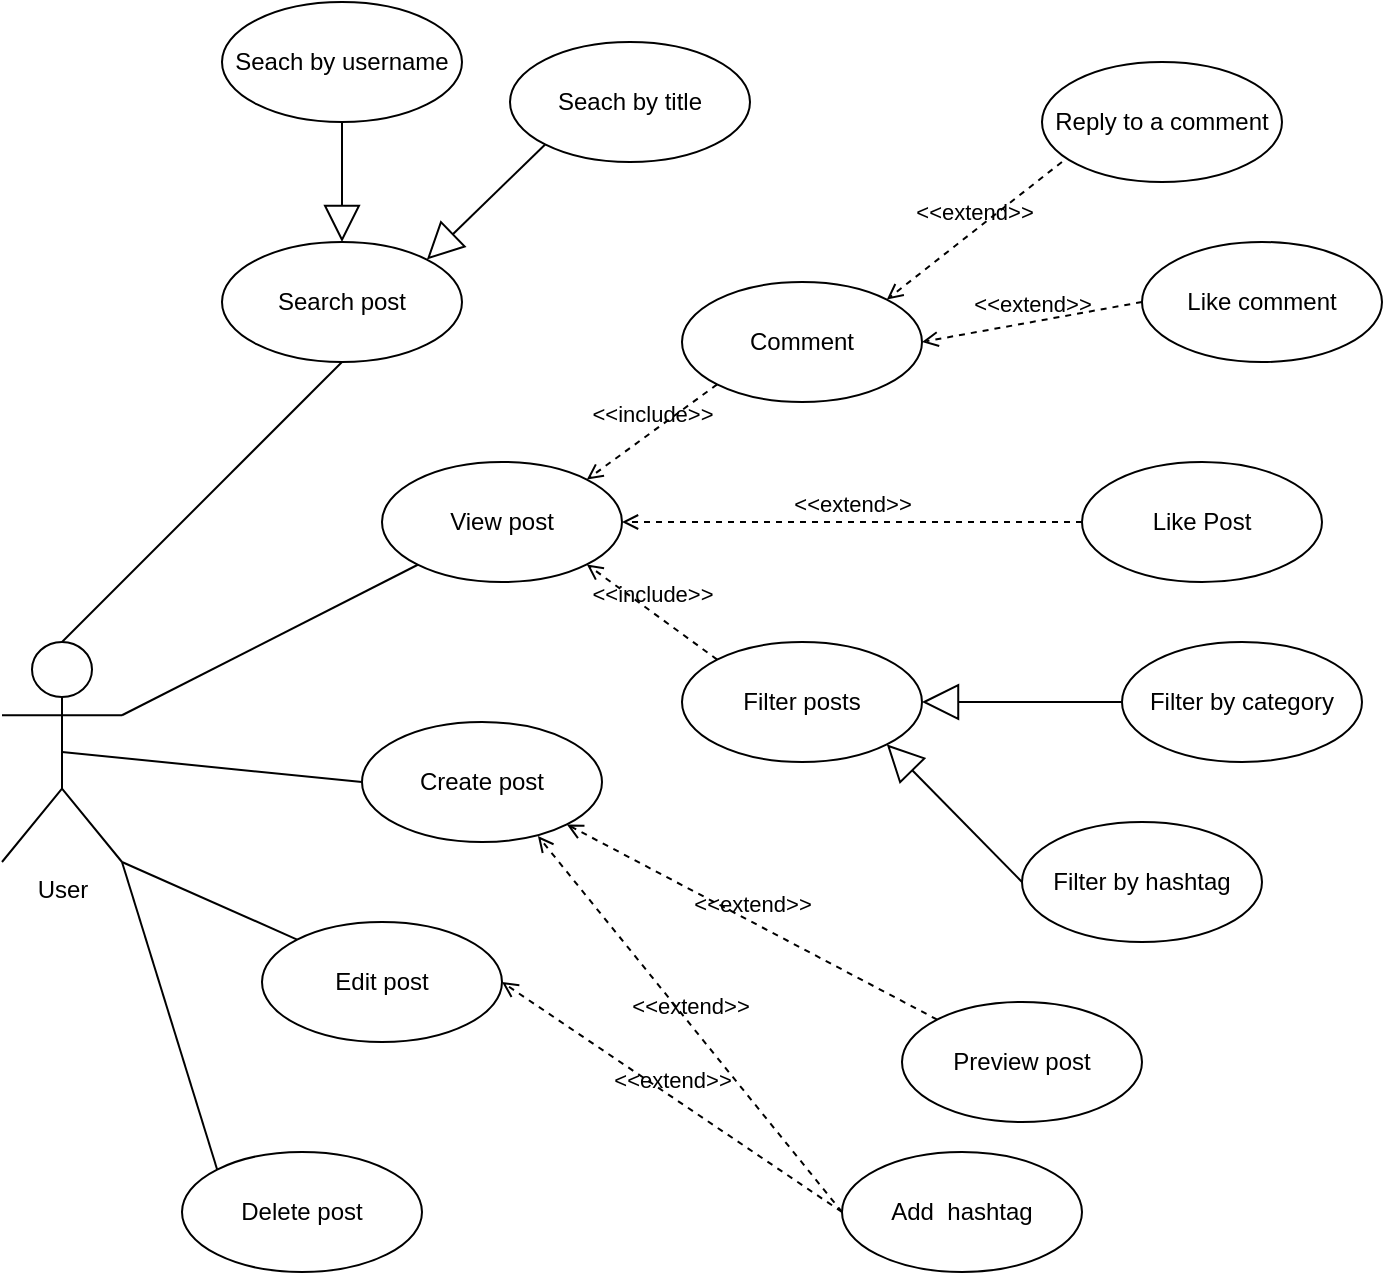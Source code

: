 <mxfile version="26.1.0">
  <diagram name="Page-1" id="FDkSHLL1_wONDdfmWhA5">
    <mxGraphModel dx="1674" dy="772" grid="1" gridSize="10" guides="1" tooltips="1" connect="1" arrows="1" fold="1" page="1" pageScale="1" pageWidth="827" pageHeight="1169" math="0" shadow="0">
      <root>
        <mxCell id="0" />
        <mxCell id="1" parent="0" />
        <mxCell id="xzcxkjEjDcR0DAZ7x_NI-1" value="User" style="shape=umlActor;verticalLabelPosition=bottom;verticalAlign=top;html=1;outlineConnect=0;" parent="1" vertex="1">
          <mxGeometry x="100" y="330" width="60" height="110" as="geometry" />
        </mxCell>
        <mxCell id="xzcxkjEjDcR0DAZ7x_NI-2" value="Create post" style="ellipse;whiteSpace=wrap;html=1;" parent="1" vertex="1">
          <mxGeometry x="280" y="370" width="120" height="60" as="geometry" />
        </mxCell>
        <mxCell id="xzcxkjEjDcR0DAZ7x_NI-3" value="View post" style="ellipse;whiteSpace=wrap;html=1;" parent="1" vertex="1">
          <mxGeometry x="290" y="240" width="120" height="60" as="geometry" />
        </mxCell>
        <mxCell id="xzcxkjEjDcR0DAZ7x_NI-4" value="Edit&lt;span style=&quot;background-color: transparent; color: light-dark(rgb(0, 0, 0), rgb(255, 255, 255));&quot;&gt;&amp;nbsp;post&lt;/span&gt;" style="ellipse;whiteSpace=wrap;html=1;" parent="1" vertex="1">
          <mxGeometry x="230" y="470" width="120" height="60" as="geometry" />
        </mxCell>
        <mxCell id="xzcxkjEjDcR0DAZ7x_NI-5" value="Delete post" style="ellipse;whiteSpace=wrap;html=1;" parent="1" vertex="1">
          <mxGeometry x="190" y="585" width="120" height="60" as="geometry" />
        </mxCell>
        <mxCell id="xzcxkjEjDcR0DAZ7x_NI-6" value="Comment" style="ellipse;whiteSpace=wrap;html=1;" parent="1" vertex="1">
          <mxGeometry x="440" y="150" width="120" height="60" as="geometry" />
        </mxCell>
        <mxCell id="xzcxkjEjDcR0DAZ7x_NI-13" value="Reply to a comment" style="ellipse;whiteSpace=wrap;html=1;" parent="1" vertex="1">
          <mxGeometry x="620" y="40" width="120" height="60" as="geometry" />
        </mxCell>
        <mxCell id="xzcxkjEjDcR0DAZ7x_NI-17" value="" style="endArrow=none;html=1;rounded=0;exitX=0.5;exitY=0.5;exitDx=0;exitDy=0;exitPerimeter=0;entryX=0;entryY=0.5;entryDx=0;entryDy=0;" parent="1" source="xzcxkjEjDcR0DAZ7x_NI-1" target="xzcxkjEjDcR0DAZ7x_NI-2" edge="1">
          <mxGeometry width="50" height="50" relative="1" as="geometry">
            <mxPoint x="330" y="440" as="sourcePoint" />
            <mxPoint x="380" y="390" as="targetPoint" />
          </mxGeometry>
        </mxCell>
        <mxCell id="xzcxkjEjDcR0DAZ7x_NI-18" value="" style="endArrow=none;html=1;rounded=0;exitX=1;exitY=0.333;exitDx=0;exitDy=0;exitPerimeter=0;" parent="1" source="xzcxkjEjDcR0DAZ7x_NI-1" target="xzcxkjEjDcR0DAZ7x_NI-3" edge="1">
          <mxGeometry width="50" height="50" relative="1" as="geometry">
            <mxPoint x="160" y="370" as="sourcePoint" />
            <mxPoint x="380" y="390" as="targetPoint" />
          </mxGeometry>
        </mxCell>
        <mxCell id="xzcxkjEjDcR0DAZ7x_NI-23" value="Search post" style="ellipse;whiteSpace=wrap;html=1;" parent="1" vertex="1">
          <mxGeometry x="210" y="130" width="120" height="60" as="geometry" />
        </mxCell>
        <mxCell id="xzcxkjEjDcR0DAZ7x_NI-24" value="Filter posts" style="ellipse;whiteSpace=wrap;html=1;" parent="1" vertex="1">
          <mxGeometry x="440" y="330" width="120" height="60" as="geometry" />
        </mxCell>
        <mxCell id="xzcxkjEjDcR0DAZ7x_NI-26" value="Add&amp;nbsp; hashtag" style="ellipse;whiteSpace=wrap;html=1;" parent="1" vertex="1">
          <mxGeometry x="520" y="585" width="120" height="60" as="geometry" />
        </mxCell>
        <mxCell id="xzcxkjEjDcR0DAZ7x_NI-28" value="Filter by category" style="ellipse;whiteSpace=wrap;html=1;" parent="1" vertex="1">
          <mxGeometry x="660" y="330" width="120" height="60" as="geometry" />
        </mxCell>
        <mxCell id="xzcxkjEjDcR0DAZ7x_NI-29" value="Filter by hashtag" style="ellipse;whiteSpace=wrap;html=1;" parent="1" vertex="1">
          <mxGeometry x="610" y="420" width="120" height="60" as="geometry" />
        </mxCell>
        <mxCell id="xzcxkjEjDcR0DAZ7x_NI-30" value="Seach by username" style="ellipse;whiteSpace=wrap;html=1;" parent="1" vertex="1">
          <mxGeometry x="210" y="10" width="120" height="60" as="geometry" />
        </mxCell>
        <mxCell id="xzcxkjEjDcR0DAZ7x_NI-31" value="Seach by title" style="ellipse;whiteSpace=wrap;html=1;" parent="1" vertex="1">
          <mxGeometry x="354" y="30" width="120" height="60" as="geometry" />
        </mxCell>
        <mxCell id="xzcxkjEjDcR0DAZ7x_NI-32" value="Preview post" style="ellipse;whiteSpace=wrap;html=1;" parent="1" vertex="1">
          <mxGeometry x="550" y="510" width="120" height="60" as="geometry" />
        </mxCell>
        <mxCell id="xzcxkjEjDcR0DAZ7x_NI-73" value="" style="endArrow=none;html=1;rounded=0;exitX=0.5;exitY=0;exitDx=0;exitDy=0;exitPerimeter=0;entryX=0.5;entryY=1;entryDx=0;entryDy=0;" parent="1" source="xzcxkjEjDcR0DAZ7x_NI-1" target="xzcxkjEjDcR0DAZ7x_NI-23" edge="1">
          <mxGeometry width="50" height="50" relative="1" as="geometry">
            <mxPoint x="570" y="420" as="sourcePoint" />
            <mxPoint x="620" y="370" as="targetPoint" />
          </mxGeometry>
        </mxCell>
        <mxCell id="xzcxkjEjDcR0DAZ7x_NI-75" value="Like Post" style="ellipse;whiteSpace=wrap;html=1;" parent="1" vertex="1">
          <mxGeometry x="640" y="240" width="120" height="60" as="geometry" />
        </mxCell>
        <mxCell id="ylz7OabJxkUuV5CMW2_Y-1" value="&amp;lt;&amp;lt;extend&amp;gt;&amp;gt;" style="html=1;verticalAlign=bottom;labelBackgroundColor=none;endArrow=open;endFill=0;dashed=1;rounded=0;exitX=0;exitY=0.5;exitDx=0;exitDy=0;entryX=1;entryY=0.5;entryDx=0;entryDy=0;" parent="1" source="xzcxkjEjDcR0DAZ7x_NI-75" target="xzcxkjEjDcR0DAZ7x_NI-3" edge="1">
          <mxGeometry width="160" relative="1" as="geometry">
            <mxPoint x="290" y="450" as="sourcePoint" />
            <mxPoint x="450" y="450" as="targetPoint" />
          </mxGeometry>
        </mxCell>
        <mxCell id="ylz7OabJxkUuV5CMW2_Y-2" value="Like comment" style="ellipse;whiteSpace=wrap;html=1;" parent="1" vertex="1">
          <mxGeometry x="670" y="130" width="120" height="60" as="geometry" />
        </mxCell>
        <mxCell id="ylz7OabJxkUuV5CMW2_Y-3" value="&amp;lt;&amp;lt;extend&amp;gt;&amp;gt;" style="html=1;verticalAlign=bottom;labelBackgroundColor=none;endArrow=open;endFill=0;dashed=1;rounded=0;entryX=1;entryY=0.5;entryDx=0;entryDy=0;exitX=0;exitY=0.5;exitDx=0;exitDy=0;" parent="1" source="ylz7OabJxkUuV5CMW2_Y-2" target="xzcxkjEjDcR0DAZ7x_NI-6" edge="1">
          <mxGeometry width="160" relative="1" as="geometry">
            <mxPoint x="460" y="410" as="sourcePoint" />
            <mxPoint x="620" y="410" as="targetPoint" />
            <Array as="points" />
          </mxGeometry>
        </mxCell>
        <mxCell id="ylz7OabJxkUuV5CMW2_Y-4" value="&amp;lt;&amp;lt;extend&amp;gt;&amp;gt;" style="html=1;verticalAlign=bottom;labelBackgroundColor=none;endArrow=open;endFill=0;dashed=1;rounded=0;exitX=0.083;exitY=0.833;exitDx=0;exitDy=0;exitPerimeter=0;entryX=1;entryY=0;entryDx=0;entryDy=0;" parent="1" source="xzcxkjEjDcR0DAZ7x_NI-13" target="xzcxkjEjDcR0DAZ7x_NI-6" edge="1">
          <mxGeometry width="160" relative="1" as="geometry">
            <mxPoint x="680" y="410" as="sourcePoint" />
            <mxPoint x="550" y="150" as="targetPoint" />
            <Array as="points" />
          </mxGeometry>
        </mxCell>
        <mxCell id="ylz7OabJxkUuV5CMW2_Y-6" value="&amp;lt;&amp;lt;extend&amp;gt;&amp;gt;" style="html=1;verticalAlign=bottom;labelBackgroundColor=none;endArrow=open;endFill=0;dashed=1;rounded=0;exitX=0;exitY=0;exitDx=0;exitDy=0;entryX=1;entryY=1;entryDx=0;entryDy=0;" parent="1" source="xzcxkjEjDcR0DAZ7x_NI-32" target="xzcxkjEjDcR0DAZ7x_NI-2" edge="1">
          <mxGeometry width="160" relative="1" as="geometry">
            <mxPoint x="220" y="580" as="sourcePoint" />
            <mxPoint x="380" y="580" as="targetPoint" />
          </mxGeometry>
        </mxCell>
        <mxCell id="ylz7OabJxkUuV5CMW2_Y-7" value="" style="endArrow=none;html=1;rounded=0;exitX=1;exitY=1;exitDx=0;exitDy=0;exitPerimeter=0;entryX=0;entryY=0;entryDx=0;entryDy=0;" parent="1" source="xzcxkjEjDcR0DAZ7x_NI-1" target="xzcxkjEjDcR0DAZ7x_NI-5" edge="1">
          <mxGeometry width="50" height="50" relative="1" as="geometry">
            <mxPoint x="310" y="460" as="sourcePoint" />
            <mxPoint x="360" y="410" as="targetPoint" />
          </mxGeometry>
        </mxCell>
        <mxCell id="ylz7OabJxkUuV5CMW2_Y-8" value="" style="endArrow=none;html=1;rounded=0;exitX=1;exitY=1;exitDx=0;exitDy=0;exitPerimeter=0;entryX=0;entryY=0;entryDx=0;entryDy=0;" parent="1" source="xzcxkjEjDcR0DAZ7x_NI-1" target="xzcxkjEjDcR0DAZ7x_NI-4" edge="1">
          <mxGeometry width="50" height="50" relative="1" as="geometry">
            <mxPoint x="310" y="460" as="sourcePoint" />
            <mxPoint x="360" y="410" as="targetPoint" />
          </mxGeometry>
        </mxCell>
        <mxCell id="ylz7OabJxkUuV5CMW2_Y-12" value="&amp;lt;&amp;lt;extend&amp;gt;&amp;gt;" style="html=1;verticalAlign=bottom;labelBackgroundColor=none;endArrow=open;endFill=0;dashed=1;rounded=0;exitX=0;exitY=0.5;exitDx=0;exitDy=0;entryX=1;entryY=0.5;entryDx=0;entryDy=0;" parent="1" source="xzcxkjEjDcR0DAZ7x_NI-26" target="xzcxkjEjDcR0DAZ7x_NI-4" edge="1">
          <mxGeometry width="160" relative="1" as="geometry">
            <mxPoint x="617" y="479" as="sourcePoint" />
            <mxPoint x="413" y="441" as="targetPoint" />
          </mxGeometry>
        </mxCell>
        <mxCell id="M_X6seebXMVtvoNZlC3p-2" value="&amp;lt;&amp;lt;extend&amp;gt;&amp;gt;" style="html=1;verticalAlign=bottom;labelBackgroundColor=none;endArrow=open;endFill=0;dashed=1;rounded=0;exitX=0;exitY=0.5;exitDx=0;exitDy=0;entryX=0.733;entryY=0.95;entryDx=0;entryDy=0;entryPerimeter=0;" edge="1" parent="1" source="xzcxkjEjDcR0DAZ7x_NI-26" target="xzcxkjEjDcR0DAZ7x_NI-2">
          <mxGeometry width="160" relative="1" as="geometry">
            <mxPoint x="510" y="600" as="sourcePoint" />
            <mxPoint x="390" y="430" as="targetPoint" />
          </mxGeometry>
        </mxCell>
        <mxCell id="M_X6seebXMVtvoNZlC3p-3" value="&amp;lt;&amp;lt;include&amp;gt;&amp;gt;" style="html=1;verticalAlign=bottom;labelBackgroundColor=none;endArrow=open;endFill=0;dashed=1;rounded=0;exitX=0;exitY=1;exitDx=0;exitDy=0;entryX=1;entryY=0;entryDx=0;entryDy=0;" edge="1" parent="1" source="xzcxkjEjDcR0DAZ7x_NI-6" target="xzcxkjEjDcR0DAZ7x_NI-3">
          <mxGeometry width="160" relative="1" as="geometry">
            <mxPoint x="330" y="400" as="sourcePoint" />
            <mxPoint x="490" y="400" as="targetPoint" />
          </mxGeometry>
        </mxCell>
        <mxCell id="M_X6seebXMVtvoNZlC3p-4" value="&amp;lt;&amp;lt;include&amp;gt;&amp;gt;" style="html=1;verticalAlign=bottom;labelBackgroundColor=none;endArrow=open;endFill=0;dashed=1;rounded=0;exitX=0;exitY=0;exitDx=0;exitDy=0;entryX=1;entryY=1;entryDx=0;entryDy=0;" edge="1" parent="1" source="xzcxkjEjDcR0DAZ7x_NI-24" target="xzcxkjEjDcR0DAZ7x_NI-3">
          <mxGeometry width="160" relative="1" as="geometry">
            <mxPoint x="330" y="400" as="sourcePoint" />
            <mxPoint x="490" y="400" as="targetPoint" />
          </mxGeometry>
        </mxCell>
        <mxCell id="M_X6seebXMVtvoNZlC3p-5" value="" style="endArrow=block;endSize=16;endFill=0;html=1;rounded=0;exitX=0;exitY=0.5;exitDx=0;exitDy=0;entryX=1;entryY=1;entryDx=0;entryDy=0;" edge="1" parent="1" source="xzcxkjEjDcR0DAZ7x_NI-29" target="xzcxkjEjDcR0DAZ7x_NI-24">
          <mxGeometry width="160" relative="1" as="geometry">
            <mxPoint x="330" y="400" as="sourcePoint" />
            <mxPoint x="490" y="400" as="targetPoint" />
          </mxGeometry>
        </mxCell>
        <mxCell id="M_X6seebXMVtvoNZlC3p-6" value="" style="endArrow=block;endSize=16;endFill=0;html=1;rounded=0;exitX=0;exitY=0.5;exitDx=0;exitDy=0;entryX=1;entryY=0.5;entryDx=0;entryDy=0;" edge="1" parent="1" source="xzcxkjEjDcR0DAZ7x_NI-28" target="xzcxkjEjDcR0DAZ7x_NI-24">
          <mxGeometry x="-0.091" width="160" relative="1" as="geometry">
            <mxPoint x="620" y="460" as="sourcePoint" />
            <mxPoint x="542" y="391" as="targetPoint" />
            <mxPoint as="offset" />
          </mxGeometry>
        </mxCell>
        <mxCell id="M_X6seebXMVtvoNZlC3p-7" value="" style="endArrow=block;endSize=16;endFill=0;html=1;rounded=0;exitX=0;exitY=1;exitDx=0;exitDy=0;entryX=1;entryY=0;entryDx=0;entryDy=0;" edge="1" parent="1" source="xzcxkjEjDcR0DAZ7x_NI-31" target="xzcxkjEjDcR0DAZ7x_NI-23">
          <mxGeometry x="-0.091" width="160" relative="1" as="geometry">
            <mxPoint x="450" y="120" as="sourcePoint" />
            <mxPoint x="340" y="120" as="targetPoint" />
            <mxPoint as="offset" />
          </mxGeometry>
        </mxCell>
        <mxCell id="M_X6seebXMVtvoNZlC3p-8" value="" style="endArrow=block;endSize=16;endFill=0;html=1;rounded=0;exitX=0.5;exitY=1;exitDx=0;exitDy=0;entryX=0.5;entryY=0;entryDx=0;entryDy=0;" edge="1" parent="1" source="xzcxkjEjDcR0DAZ7x_NI-30" target="xzcxkjEjDcR0DAZ7x_NI-23">
          <mxGeometry x="-0.091" width="160" relative="1" as="geometry">
            <mxPoint x="382" y="91" as="sourcePoint" />
            <mxPoint x="322" y="149" as="targetPoint" />
            <mxPoint as="offset" />
          </mxGeometry>
        </mxCell>
      </root>
    </mxGraphModel>
  </diagram>
</mxfile>
